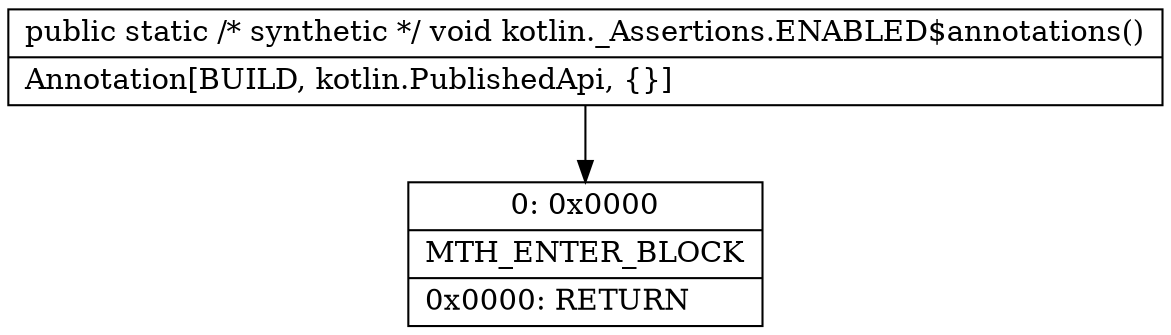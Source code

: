 digraph "CFG forkotlin._Assertions.ENABLED$annotations()V" {
Node_0 [shape=record,label="{0\:\ 0x0000|MTH_ENTER_BLOCK\l|0x0000: RETURN   \l}"];
MethodNode[shape=record,label="{public static \/* synthetic *\/ void kotlin._Assertions.ENABLED$annotations()  | Annotation[BUILD, kotlin.PublishedApi, \{\}]\l}"];
MethodNode -> Node_0;
}

